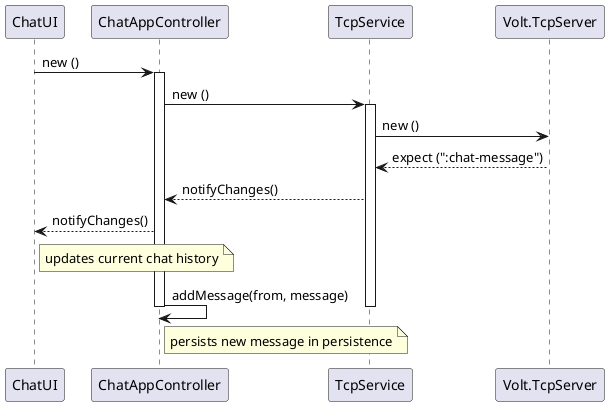@startuml doc-files/ipc05.2_received_design.png

participant "ChatUI" as ChatUI
participant "ChatAppController" as ChatAppController
participant "TcpService" as TcpService
participant "Volt.TcpServer" as TcpServer

ChatUI->ChatAppController: new ()

activate ChatAppController

ChatAppController->TcpService: new ()
activate TcpService
TcpService->TcpServer: new ()




TcpServer-->TcpService: expect (":chat-message")
TcpService-->ChatAppController: notifyChanges()

ChatAppController-->ChatUI:notifyChanges()
note right of ChatUI : updates current chat history
ChatAppController->ChatAppController: addMessage(from, message)
note right of ChatAppController : persists new message in persistence
deactivate ChatAppController
deactivate TcpService




@enduml
@enduml
